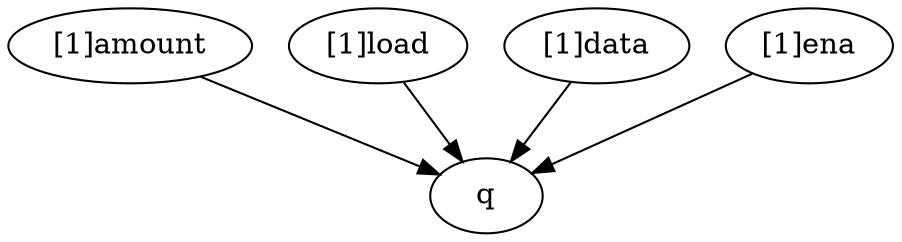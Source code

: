 strict digraph "" {
	q	[complexity=0,
		importance=0.428570815005,
		rank=0.0];
	"[1]amount"	[complexity=3,
		importance=0.571428111254,
		rank=0.190476037085];
	"[1]amount" -> q;
	"[1]load"	[complexity=1,
		importance=0.571428111254,
		rank=0.571428111254];
	"[1]load" -> q;
	"[1]data"	[complexity=7,
		importance=1.42856974126,
		rank=0.204081391609];
	"[1]data" -> q;
	"[1]ena"	[complexity=1,
		importance=0.999998926258,
		rank=0.999998926258];
	"[1]ena" -> q;
}
